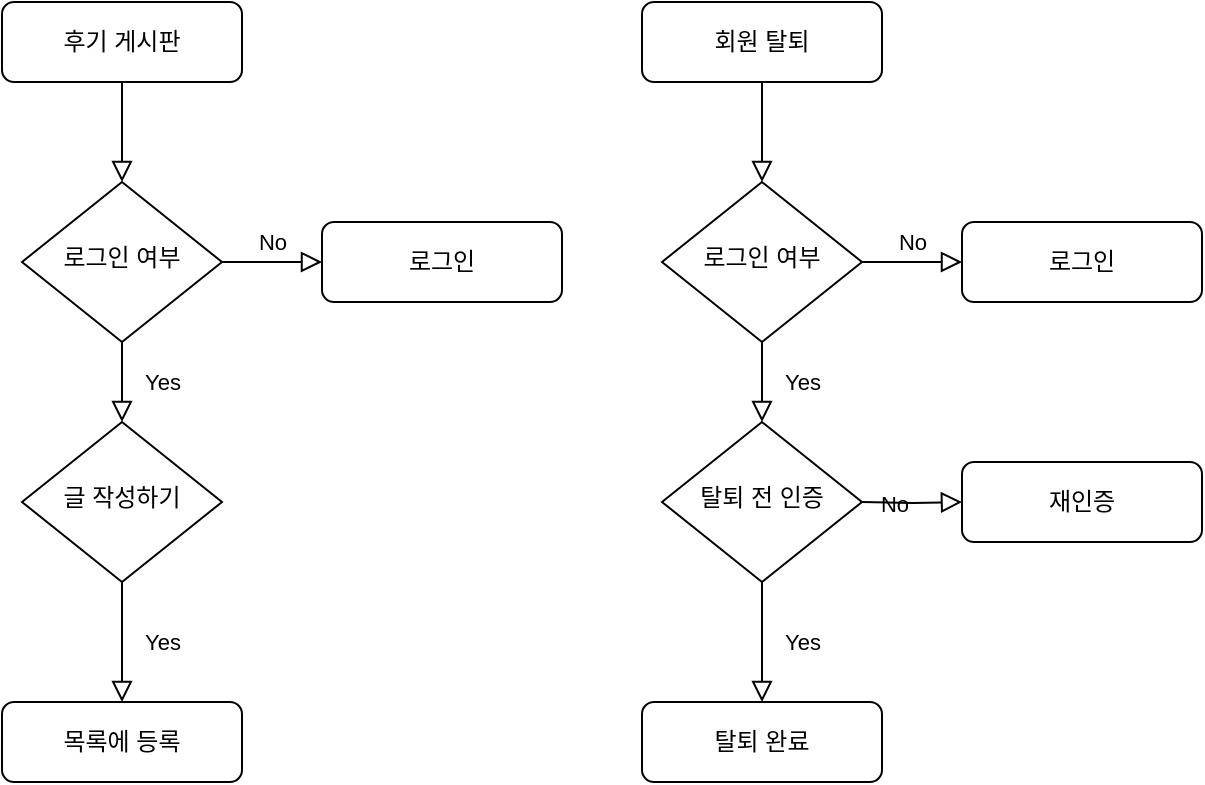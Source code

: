 <mxfile version="15.5.4" type="github">
  <diagram id="C5RBs43oDa-KdzZeNtuy" name="Page-1">
    <mxGraphModel dx="1038" dy="547" grid="1" gridSize="10" guides="1" tooltips="1" connect="1" arrows="1" fold="1" page="1" pageScale="1" pageWidth="827" pageHeight="1169" math="0" shadow="0">
      <root>
        <mxCell id="WIyWlLk6GJQsqaUBKTNV-0" />
        <mxCell id="WIyWlLk6GJQsqaUBKTNV-1" parent="WIyWlLk6GJQsqaUBKTNV-0" />
        <mxCell id="ebRwfvsUJgsy1Ym0sgSl-0" value="" style="rounded=0;html=1;jettySize=auto;orthogonalLoop=1;fontSize=11;endArrow=block;endFill=0;endSize=8;strokeWidth=1;shadow=0;labelBackgroundColor=none;edgeStyle=orthogonalEdgeStyle;" edge="1" parent="WIyWlLk6GJQsqaUBKTNV-1" source="ebRwfvsUJgsy1Ym0sgSl-1" target="ebRwfvsUJgsy1Ym0sgSl-4">
          <mxGeometry relative="1" as="geometry" />
        </mxCell>
        <mxCell id="ebRwfvsUJgsy1Ym0sgSl-1" value="후기 게시판" style="rounded=1;whiteSpace=wrap;html=1;fontSize=12;glass=0;strokeWidth=1;shadow=0;" vertex="1" parent="WIyWlLk6GJQsqaUBKTNV-1">
          <mxGeometry x="110" y="80" width="120" height="40" as="geometry" />
        </mxCell>
        <mxCell id="ebRwfvsUJgsy1Ym0sgSl-2" value="Yes" style="rounded=0;html=1;jettySize=auto;orthogonalLoop=1;fontSize=11;endArrow=block;endFill=0;endSize=8;strokeWidth=1;shadow=0;labelBackgroundColor=none;edgeStyle=orthogonalEdgeStyle;" edge="1" parent="WIyWlLk6GJQsqaUBKTNV-1" source="ebRwfvsUJgsy1Ym0sgSl-4" target="ebRwfvsUJgsy1Ym0sgSl-6">
          <mxGeometry y="20" relative="1" as="geometry">
            <mxPoint as="offset" />
          </mxGeometry>
        </mxCell>
        <mxCell id="ebRwfvsUJgsy1Ym0sgSl-3" value="No" style="edgeStyle=orthogonalEdgeStyle;rounded=0;html=1;jettySize=auto;orthogonalLoop=1;fontSize=11;endArrow=block;endFill=0;endSize=8;strokeWidth=1;shadow=0;labelBackgroundColor=none;" edge="1" parent="WIyWlLk6GJQsqaUBKTNV-1" source="ebRwfvsUJgsy1Ym0sgSl-4" target="ebRwfvsUJgsy1Ym0sgSl-5">
          <mxGeometry y="10" relative="1" as="geometry">
            <mxPoint as="offset" />
          </mxGeometry>
        </mxCell>
        <mxCell id="ebRwfvsUJgsy1Ym0sgSl-4" value="로그인 여부" style="rhombus;whiteSpace=wrap;html=1;shadow=0;fontFamily=Helvetica;fontSize=12;align=center;strokeWidth=1;spacing=6;spacingTop=-4;" vertex="1" parent="WIyWlLk6GJQsqaUBKTNV-1">
          <mxGeometry x="120" y="170" width="100" height="80" as="geometry" />
        </mxCell>
        <mxCell id="ebRwfvsUJgsy1Ym0sgSl-5" value="로그인" style="rounded=1;whiteSpace=wrap;html=1;fontSize=12;glass=0;strokeWidth=1;shadow=0;" vertex="1" parent="WIyWlLk6GJQsqaUBKTNV-1">
          <mxGeometry x="270" y="190" width="120" height="40" as="geometry" />
        </mxCell>
        <mxCell id="ebRwfvsUJgsy1Ym0sgSl-6" value="글 작성하기" style="rhombus;whiteSpace=wrap;html=1;shadow=0;fontFamily=Helvetica;fontSize=12;align=center;strokeWidth=1;spacing=6;spacingTop=-4;" vertex="1" parent="WIyWlLk6GJQsqaUBKTNV-1">
          <mxGeometry x="120" y="290" width="100" height="80" as="geometry" />
        </mxCell>
        <mxCell id="ebRwfvsUJgsy1Ym0sgSl-7" value="목록에 등록" style="rounded=1;whiteSpace=wrap;html=1;fontSize=12;glass=0;strokeWidth=1;shadow=0;" vertex="1" parent="WIyWlLk6GJQsqaUBKTNV-1">
          <mxGeometry x="110" y="430" width="120" height="40" as="geometry" />
        </mxCell>
        <mxCell id="ebRwfvsUJgsy1Ym0sgSl-8" value="Yes" style="rounded=0;html=1;jettySize=auto;orthogonalLoop=1;fontSize=11;endArrow=block;endFill=0;endSize=8;strokeWidth=1;shadow=0;labelBackgroundColor=none;edgeStyle=orthogonalEdgeStyle;exitX=0.5;exitY=1;exitDx=0;exitDy=0;exitPerimeter=0;" edge="1" parent="WIyWlLk6GJQsqaUBKTNV-1" source="ebRwfvsUJgsy1Ym0sgSl-6" target="ebRwfvsUJgsy1Ym0sgSl-7">
          <mxGeometry y="20" relative="1" as="geometry">
            <mxPoint as="offset" />
            <mxPoint x="190" y="270" as="sourcePoint" />
            <mxPoint x="180" y="390" as="targetPoint" />
          </mxGeometry>
        </mxCell>
        <mxCell id="ebRwfvsUJgsy1Ym0sgSl-9" value="" style="rounded=0;html=1;jettySize=auto;orthogonalLoop=1;fontSize=11;endArrow=block;endFill=0;endSize=8;strokeWidth=1;shadow=0;labelBackgroundColor=none;edgeStyle=orthogonalEdgeStyle;" edge="1" parent="WIyWlLk6GJQsqaUBKTNV-1" source="ebRwfvsUJgsy1Ym0sgSl-10" target="ebRwfvsUJgsy1Ym0sgSl-13">
          <mxGeometry relative="1" as="geometry" />
        </mxCell>
        <mxCell id="ebRwfvsUJgsy1Ym0sgSl-10" value="회원 탈퇴" style="rounded=1;whiteSpace=wrap;html=1;fontSize=12;glass=0;strokeWidth=1;shadow=0;" vertex="1" parent="WIyWlLk6GJQsqaUBKTNV-1">
          <mxGeometry x="430" y="80" width="120" height="40" as="geometry" />
        </mxCell>
        <mxCell id="ebRwfvsUJgsy1Ym0sgSl-11" value="Yes" style="rounded=0;html=1;jettySize=auto;orthogonalLoop=1;fontSize=11;endArrow=block;endFill=0;endSize=8;strokeWidth=1;shadow=0;labelBackgroundColor=none;edgeStyle=orthogonalEdgeStyle;" edge="1" parent="WIyWlLk6GJQsqaUBKTNV-1" source="ebRwfvsUJgsy1Ym0sgSl-13" target="ebRwfvsUJgsy1Ym0sgSl-15">
          <mxGeometry y="20" relative="1" as="geometry">
            <mxPoint as="offset" />
          </mxGeometry>
        </mxCell>
        <mxCell id="ebRwfvsUJgsy1Ym0sgSl-12" value="No" style="edgeStyle=orthogonalEdgeStyle;rounded=0;html=1;jettySize=auto;orthogonalLoop=1;fontSize=11;endArrow=block;endFill=0;endSize=8;strokeWidth=1;shadow=0;labelBackgroundColor=none;" edge="1" parent="WIyWlLk6GJQsqaUBKTNV-1" source="ebRwfvsUJgsy1Ym0sgSl-13" target="ebRwfvsUJgsy1Ym0sgSl-14">
          <mxGeometry y="10" relative="1" as="geometry">
            <mxPoint as="offset" />
          </mxGeometry>
        </mxCell>
        <mxCell id="ebRwfvsUJgsy1Ym0sgSl-13" value="로그인 여부" style="rhombus;whiteSpace=wrap;html=1;shadow=0;fontFamily=Helvetica;fontSize=12;align=center;strokeWidth=1;spacing=6;spacingTop=-4;" vertex="1" parent="WIyWlLk6GJQsqaUBKTNV-1">
          <mxGeometry x="440" y="170" width="100" height="80" as="geometry" />
        </mxCell>
        <mxCell id="ebRwfvsUJgsy1Ym0sgSl-14" value="로그인" style="rounded=1;whiteSpace=wrap;html=1;fontSize=12;glass=0;strokeWidth=1;shadow=0;" vertex="1" parent="WIyWlLk6GJQsqaUBKTNV-1">
          <mxGeometry x="590" y="190" width="120" height="40" as="geometry" />
        </mxCell>
        <mxCell id="ebRwfvsUJgsy1Ym0sgSl-15" value="탈퇴 전 인증" style="rhombus;whiteSpace=wrap;html=1;shadow=0;fontFamily=Helvetica;fontSize=12;align=center;strokeWidth=1;spacing=6;spacingTop=-4;" vertex="1" parent="WIyWlLk6GJQsqaUBKTNV-1">
          <mxGeometry x="440" y="290" width="100" height="80" as="geometry" />
        </mxCell>
        <mxCell id="ebRwfvsUJgsy1Ym0sgSl-16" value="탈퇴 완료" style="rounded=1;whiteSpace=wrap;html=1;fontSize=12;glass=0;strokeWidth=1;shadow=0;" vertex="1" parent="WIyWlLk6GJQsqaUBKTNV-1">
          <mxGeometry x="430" y="430" width="120" height="40" as="geometry" />
        </mxCell>
        <mxCell id="ebRwfvsUJgsy1Ym0sgSl-17" value="Yes" style="rounded=0;html=1;jettySize=auto;orthogonalLoop=1;fontSize=11;endArrow=block;endFill=0;endSize=8;strokeWidth=1;shadow=0;labelBackgroundColor=none;edgeStyle=orthogonalEdgeStyle;exitX=0.5;exitY=1;exitDx=0;exitDy=0;exitPerimeter=0;" edge="1" parent="WIyWlLk6GJQsqaUBKTNV-1" source="ebRwfvsUJgsy1Ym0sgSl-15" target="ebRwfvsUJgsy1Ym0sgSl-16">
          <mxGeometry y="20" relative="1" as="geometry">
            <mxPoint as="offset" />
            <mxPoint x="510" y="270" as="sourcePoint" />
            <mxPoint x="500" y="390" as="targetPoint" />
          </mxGeometry>
        </mxCell>
        <mxCell id="ebRwfvsUJgsy1Ym0sgSl-18" value="No" style="edgeStyle=orthogonalEdgeStyle;rounded=0;html=1;jettySize=auto;orthogonalLoop=1;fontSize=11;endArrow=block;endFill=0;endSize=8;strokeWidth=1;shadow=0;labelBackgroundColor=none;" edge="1" parent="WIyWlLk6GJQsqaUBKTNV-1" target="ebRwfvsUJgsy1Ym0sgSl-19">
          <mxGeometry y="10" relative="1" as="geometry">
            <mxPoint as="offset" />
            <mxPoint x="540" y="330" as="sourcePoint" />
          </mxGeometry>
        </mxCell>
        <mxCell id="ebRwfvsUJgsy1Ym0sgSl-19" value="재인증" style="rounded=1;whiteSpace=wrap;html=1;fontSize=12;glass=0;strokeWidth=1;shadow=0;" vertex="1" parent="WIyWlLk6GJQsqaUBKTNV-1">
          <mxGeometry x="590" y="310" width="120" height="40" as="geometry" />
        </mxCell>
      </root>
    </mxGraphModel>
  </diagram>
</mxfile>
